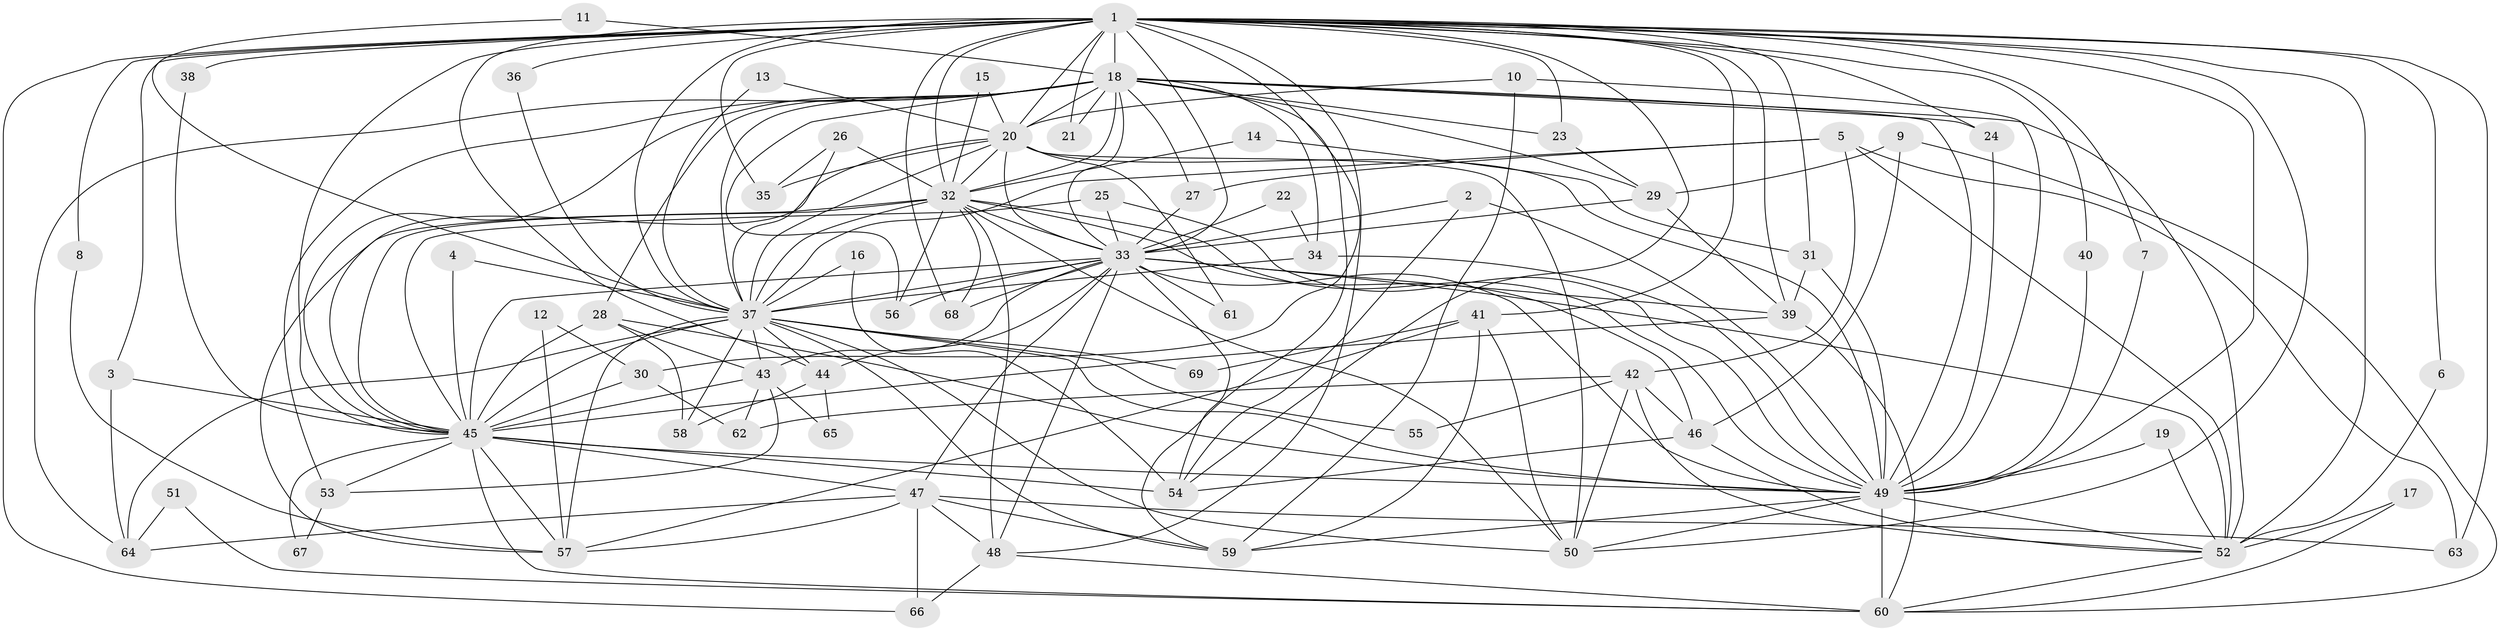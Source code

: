 // original degree distribution, {22: 0.007246376811594203, 24: 0.007246376811594203, 28: 0.007246376811594203, 26: 0.014492753623188406, 19: 0.007246376811594203, 21: 0.007246376811594203, 16: 0.014492753623188406, 27: 0.007246376811594203, 2: 0.5144927536231884, 3: 0.21014492753623187, 4: 0.07246376811594203, 6: 0.057971014492753624, 9: 0.007246376811594203, 5: 0.043478260869565216, 7: 0.021739130434782608}
// Generated by graph-tools (version 1.1) at 2025/25/03/09/25 03:25:49]
// undirected, 69 vertices, 195 edges
graph export_dot {
graph [start="1"]
  node [color=gray90,style=filled];
  1;
  2;
  3;
  4;
  5;
  6;
  7;
  8;
  9;
  10;
  11;
  12;
  13;
  14;
  15;
  16;
  17;
  18;
  19;
  20;
  21;
  22;
  23;
  24;
  25;
  26;
  27;
  28;
  29;
  30;
  31;
  32;
  33;
  34;
  35;
  36;
  37;
  38;
  39;
  40;
  41;
  42;
  43;
  44;
  45;
  46;
  47;
  48;
  49;
  50;
  51;
  52;
  53;
  54;
  55;
  56;
  57;
  58;
  59;
  60;
  61;
  62;
  63;
  64;
  65;
  66;
  67;
  68;
  69;
  1 -- 3 [weight=1.0];
  1 -- 6 [weight=1.0];
  1 -- 7 [weight=1.0];
  1 -- 8 [weight=1.0];
  1 -- 18 [weight=3.0];
  1 -- 20 [weight=2.0];
  1 -- 21 [weight=1.0];
  1 -- 23 [weight=1.0];
  1 -- 24 [weight=1.0];
  1 -- 30 [weight=2.0];
  1 -- 31 [weight=1.0];
  1 -- 32 [weight=2.0];
  1 -- 33 [weight=2.0];
  1 -- 35 [weight=1.0];
  1 -- 36 [weight=1.0];
  1 -- 37 [weight=4.0];
  1 -- 38 [weight=1.0];
  1 -- 39 [weight=1.0];
  1 -- 40 [weight=1.0];
  1 -- 41 [weight=1.0];
  1 -- 44 [weight=1.0];
  1 -- 45 [weight=2.0];
  1 -- 48 [weight=1.0];
  1 -- 49 [weight=3.0];
  1 -- 50 [weight=1.0];
  1 -- 52 [weight=2.0];
  1 -- 54 [weight=1.0];
  1 -- 63 [weight=1.0];
  1 -- 66 [weight=1.0];
  1 -- 68 [weight=1.0];
  2 -- 33 [weight=1.0];
  2 -- 49 [weight=1.0];
  2 -- 54 [weight=1.0];
  3 -- 45 [weight=1.0];
  3 -- 64 [weight=1.0];
  4 -- 37 [weight=1.0];
  4 -- 45 [weight=1.0];
  5 -- 27 [weight=1.0];
  5 -- 37 [weight=1.0];
  5 -- 42 [weight=1.0];
  5 -- 52 [weight=1.0];
  5 -- 63 [weight=1.0];
  6 -- 52 [weight=1.0];
  7 -- 49 [weight=1.0];
  8 -- 57 [weight=1.0];
  9 -- 29 [weight=1.0];
  9 -- 46 [weight=1.0];
  9 -- 60 [weight=1.0];
  10 -- 20 [weight=1.0];
  10 -- 49 [weight=1.0];
  10 -- 59 [weight=1.0];
  11 -- 18 [weight=1.0];
  11 -- 37 [weight=1.0];
  12 -- 30 [weight=1.0];
  12 -- 57 [weight=1.0];
  13 -- 20 [weight=1.0];
  13 -- 37 [weight=1.0];
  14 -- 31 [weight=1.0];
  14 -- 32 [weight=1.0];
  15 -- 20 [weight=1.0];
  15 -- 32 [weight=1.0];
  16 -- 37 [weight=1.0];
  16 -- 54 [weight=1.0];
  17 -- 52 [weight=1.0];
  17 -- 60 [weight=1.0];
  18 -- 20 [weight=2.0];
  18 -- 21 [weight=1.0];
  18 -- 23 [weight=1.0];
  18 -- 24 [weight=1.0];
  18 -- 27 [weight=1.0];
  18 -- 28 [weight=1.0];
  18 -- 29 [weight=1.0];
  18 -- 32 [weight=1.0];
  18 -- 33 [weight=1.0];
  18 -- 34 [weight=1.0];
  18 -- 37 [weight=2.0];
  18 -- 45 [weight=1.0];
  18 -- 49 [weight=1.0];
  18 -- 52 [weight=1.0];
  18 -- 53 [weight=3.0];
  18 -- 56 [weight=1.0];
  18 -- 59 [weight=1.0];
  18 -- 64 [weight=1.0];
  19 -- 49 [weight=2.0];
  19 -- 52 [weight=1.0];
  20 -- 32 [weight=1.0];
  20 -- 33 [weight=1.0];
  20 -- 35 [weight=1.0];
  20 -- 37 [weight=2.0];
  20 -- 45 [weight=1.0];
  20 -- 49 [weight=1.0];
  20 -- 50 [weight=1.0];
  20 -- 61 [weight=1.0];
  22 -- 33 [weight=1.0];
  22 -- 34 [weight=1.0];
  23 -- 29 [weight=1.0];
  24 -- 49 [weight=1.0];
  25 -- 33 [weight=1.0];
  25 -- 45 [weight=1.0];
  25 -- 49 [weight=1.0];
  26 -- 32 [weight=1.0];
  26 -- 35 [weight=1.0];
  26 -- 37 [weight=1.0];
  27 -- 33 [weight=1.0];
  28 -- 43 [weight=1.0];
  28 -- 45 [weight=1.0];
  28 -- 49 [weight=1.0];
  28 -- 58 [weight=1.0];
  29 -- 33 [weight=1.0];
  29 -- 39 [weight=1.0];
  30 -- 45 [weight=1.0];
  30 -- 62 [weight=1.0];
  31 -- 39 [weight=1.0];
  31 -- 49 [weight=1.0];
  32 -- 33 [weight=1.0];
  32 -- 37 [weight=3.0];
  32 -- 45 [weight=2.0];
  32 -- 46 [weight=1.0];
  32 -- 48 [weight=1.0];
  32 -- 49 [weight=1.0];
  32 -- 50 [weight=1.0];
  32 -- 56 [weight=1.0];
  32 -- 57 [weight=1.0];
  32 -- 68 [weight=1.0];
  33 -- 37 [weight=2.0];
  33 -- 39 [weight=2.0];
  33 -- 43 [weight=1.0];
  33 -- 44 [weight=2.0];
  33 -- 45 [weight=2.0];
  33 -- 47 [weight=2.0];
  33 -- 48 [weight=1.0];
  33 -- 49 [weight=1.0];
  33 -- 52 [weight=1.0];
  33 -- 54 [weight=1.0];
  33 -- 56 [weight=1.0];
  33 -- 61 [weight=1.0];
  33 -- 68 [weight=1.0];
  34 -- 37 [weight=1.0];
  34 -- 49 [weight=1.0];
  36 -- 37 [weight=1.0];
  37 -- 43 [weight=1.0];
  37 -- 44 [weight=1.0];
  37 -- 45 [weight=2.0];
  37 -- 49 [weight=2.0];
  37 -- 50 [weight=1.0];
  37 -- 55 [weight=1.0];
  37 -- 57 [weight=1.0];
  37 -- 58 [weight=1.0];
  37 -- 59 [weight=1.0];
  37 -- 64 [weight=1.0];
  37 -- 69 [weight=2.0];
  38 -- 45 [weight=1.0];
  39 -- 45 [weight=1.0];
  39 -- 60 [weight=1.0];
  40 -- 49 [weight=1.0];
  41 -- 50 [weight=1.0];
  41 -- 57 [weight=1.0];
  41 -- 59 [weight=1.0];
  41 -- 69 [weight=1.0];
  42 -- 46 [weight=1.0];
  42 -- 50 [weight=2.0];
  42 -- 52 [weight=1.0];
  42 -- 55 [weight=1.0];
  42 -- 62 [weight=1.0];
  43 -- 45 [weight=1.0];
  43 -- 53 [weight=1.0];
  43 -- 62 [weight=1.0];
  43 -- 65 [weight=1.0];
  44 -- 58 [weight=1.0];
  44 -- 65 [weight=1.0];
  45 -- 47 [weight=1.0];
  45 -- 49 [weight=2.0];
  45 -- 53 [weight=1.0];
  45 -- 54 [weight=1.0];
  45 -- 57 [weight=1.0];
  45 -- 60 [weight=1.0];
  45 -- 67 [weight=1.0];
  46 -- 52 [weight=1.0];
  46 -- 54 [weight=1.0];
  47 -- 48 [weight=1.0];
  47 -- 57 [weight=1.0];
  47 -- 59 [weight=1.0];
  47 -- 63 [weight=1.0];
  47 -- 64 [weight=1.0];
  47 -- 66 [weight=1.0];
  48 -- 60 [weight=1.0];
  48 -- 66 [weight=1.0];
  49 -- 50 [weight=1.0];
  49 -- 52 [weight=1.0];
  49 -- 59 [weight=1.0];
  49 -- 60 [weight=2.0];
  51 -- 60 [weight=1.0];
  51 -- 64 [weight=1.0];
  52 -- 60 [weight=1.0];
  53 -- 67 [weight=1.0];
}
